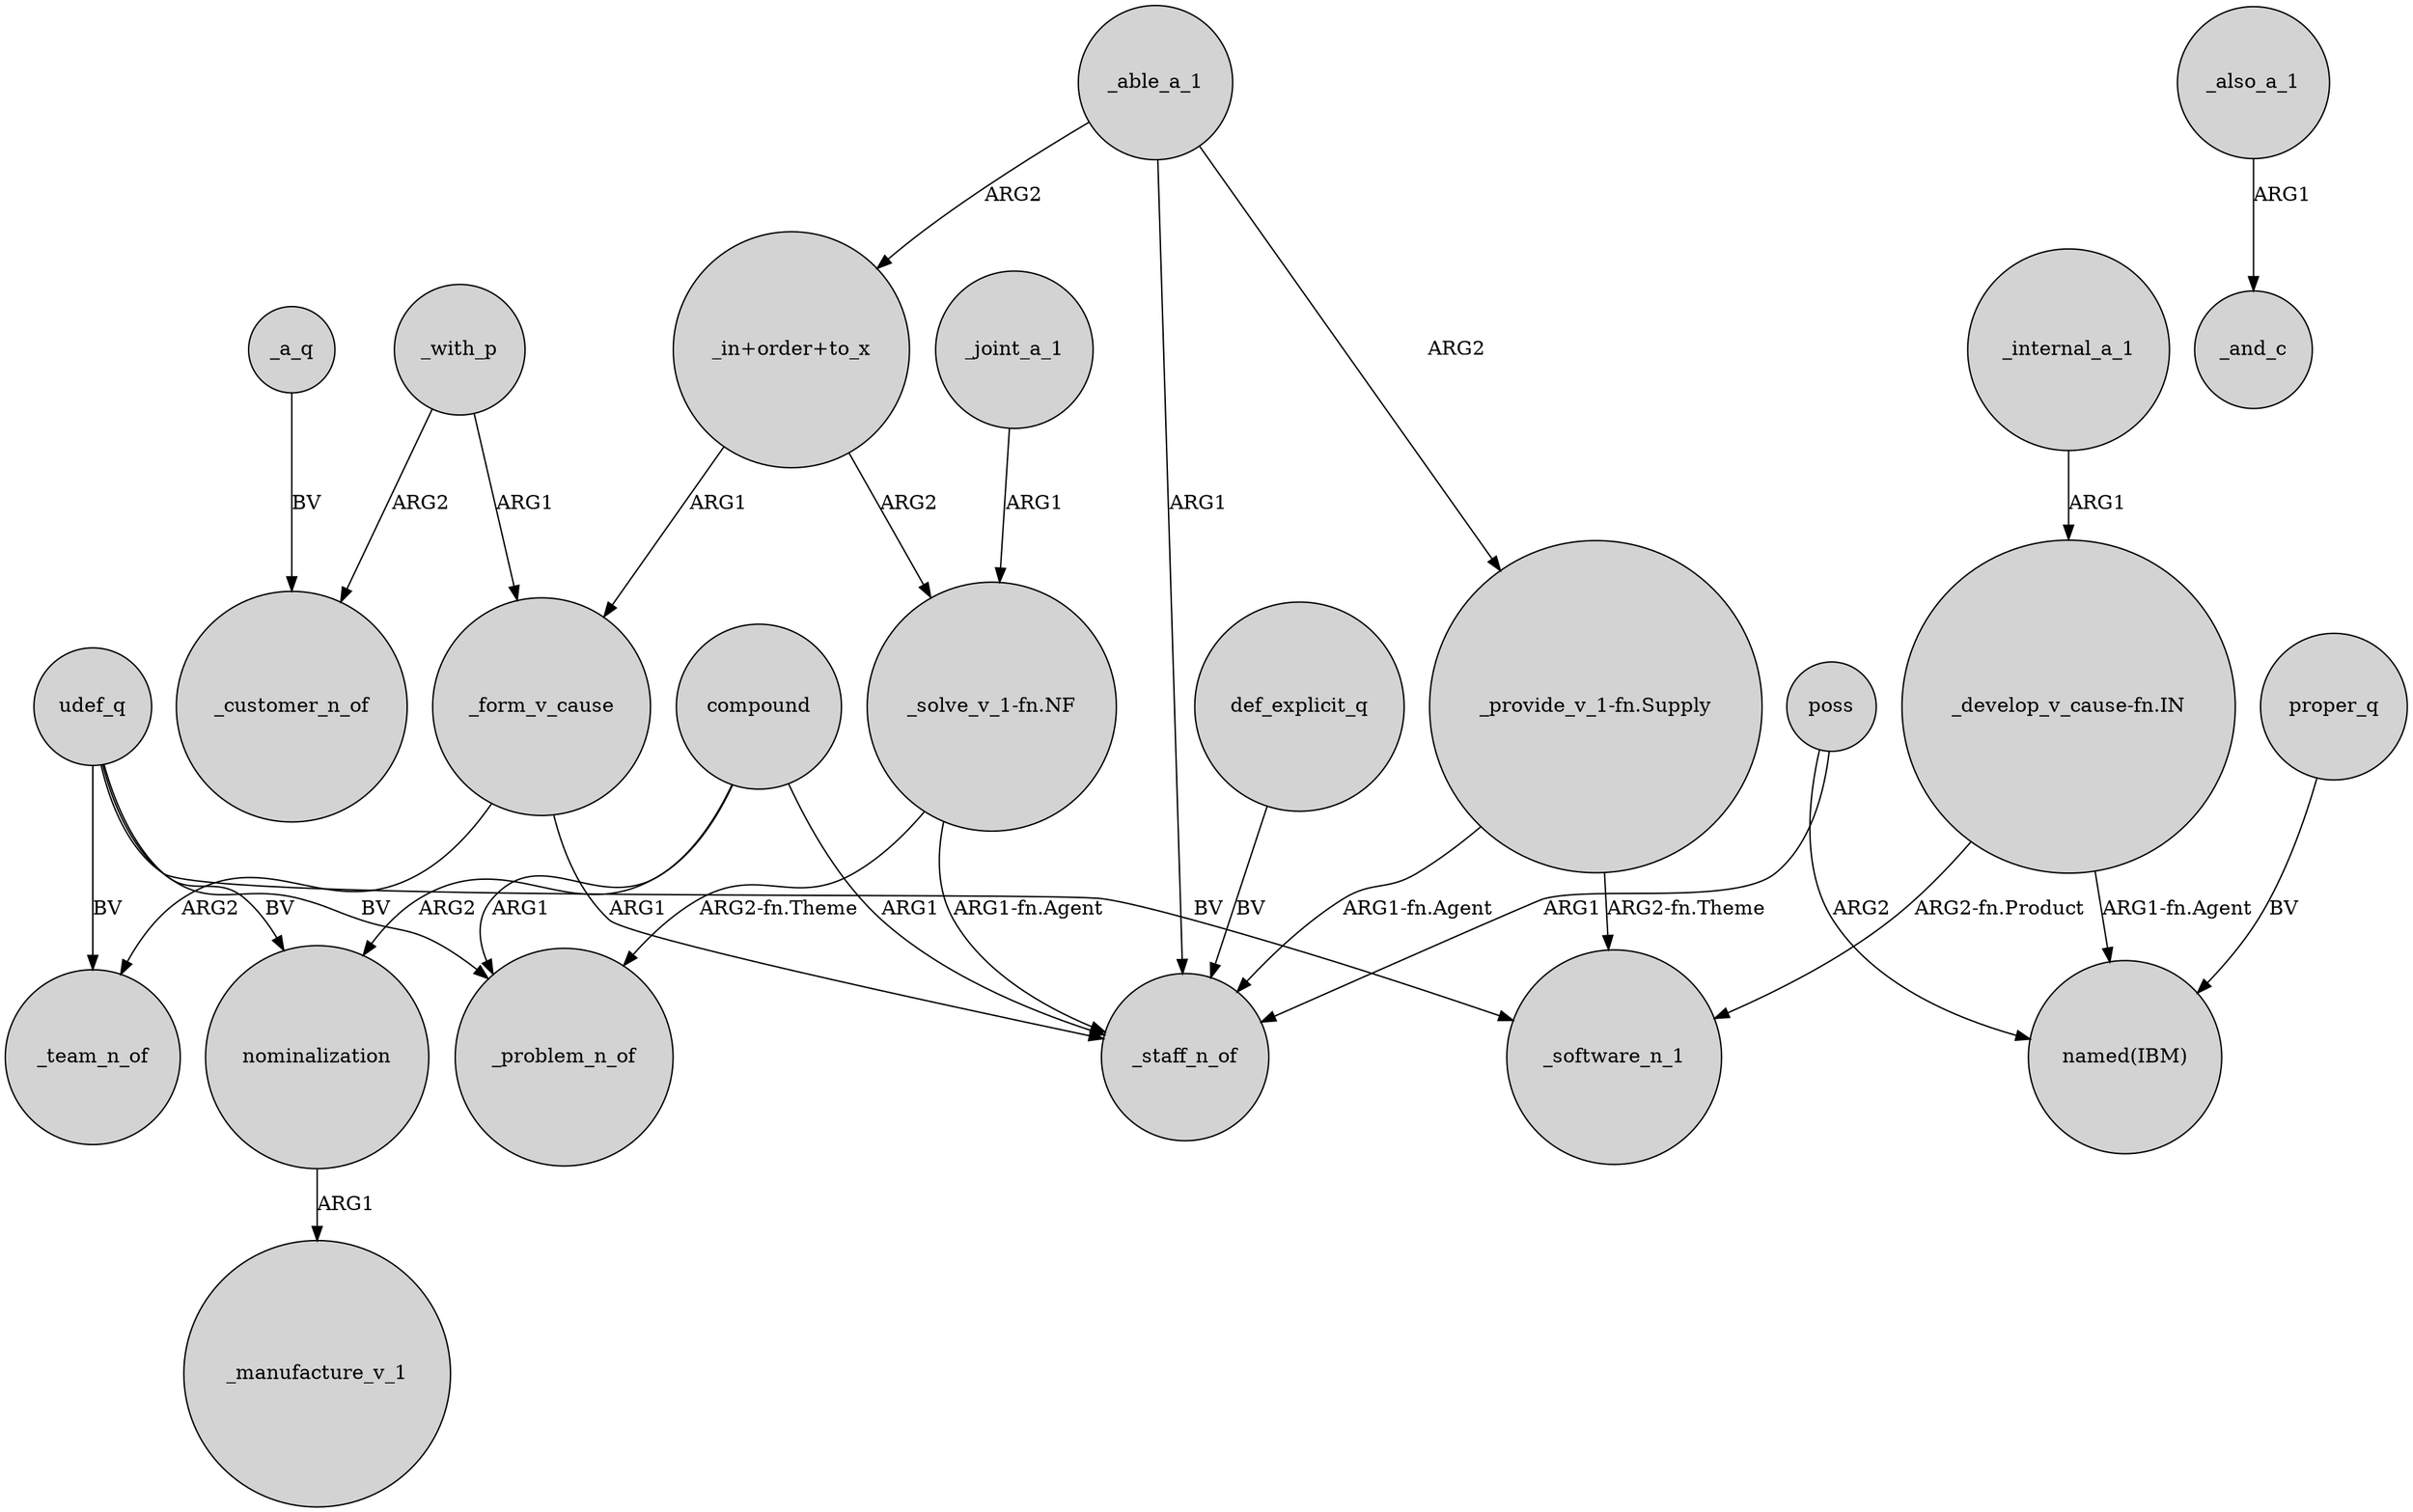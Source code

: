 digraph {
	node [shape=circle style=filled]
	udef_q -> _software_n_1 [label=BV]
	"_in+order+to_x" -> "_solve_v_1-fn.NF" [label=ARG2]
	_with_p -> _form_v_cause [label=ARG1]
	_joint_a_1 -> "_solve_v_1-fn.NF" [label=ARG1]
	"_solve_v_1-fn.NF" -> _staff_n_of [label="ARG1-fn.Agent"]
	nominalization -> _manufacture_v_1 [label=ARG1]
	proper_q -> "named(IBM)" [label=BV]
	compound -> nominalization [label=ARG2]
	udef_q -> _problem_n_of [label=BV]
	_able_a_1 -> _staff_n_of [label=ARG1]
	"_provide_v_1-fn.Supply" -> _staff_n_of [label="ARG1-fn.Agent"]
	def_explicit_q -> _staff_n_of [label=BV]
	"_provide_v_1-fn.Supply" -> _software_n_1 [label="ARG2-fn.Theme"]
	poss -> _staff_n_of [label=ARG1]
	compound -> _problem_n_of [label=ARG1]
	_form_v_cause -> _staff_n_of [label=ARG1]
	udef_q -> _team_n_of [label=BV]
	"_develop_v_cause-fn.IN" -> "named(IBM)" [label="ARG1-fn.Agent"]
	compound -> _staff_n_of [label=ARG1]
	_able_a_1 -> "_in+order+to_x" [label=ARG2]
	udef_q -> nominalization [label=BV]
	_internal_a_1 -> "_develop_v_cause-fn.IN" [label=ARG1]
	_a_q -> _customer_n_of [label=BV]
	_with_p -> _customer_n_of [label=ARG2]
	"_develop_v_cause-fn.IN" -> _software_n_1 [label="ARG2-fn.Product"]
	poss -> "named(IBM)" [label=ARG2]
	_also_a_1 -> _and_c [label=ARG1]
	"_in+order+to_x" -> _form_v_cause [label=ARG1]
	_form_v_cause -> _team_n_of [label=ARG2]
	"_solve_v_1-fn.NF" -> _problem_n_of [label="ARG2-fn.Theme"]
	_able_a_1 -> "_provide_v_1-fn.Supply" [label=ARG2]
}
